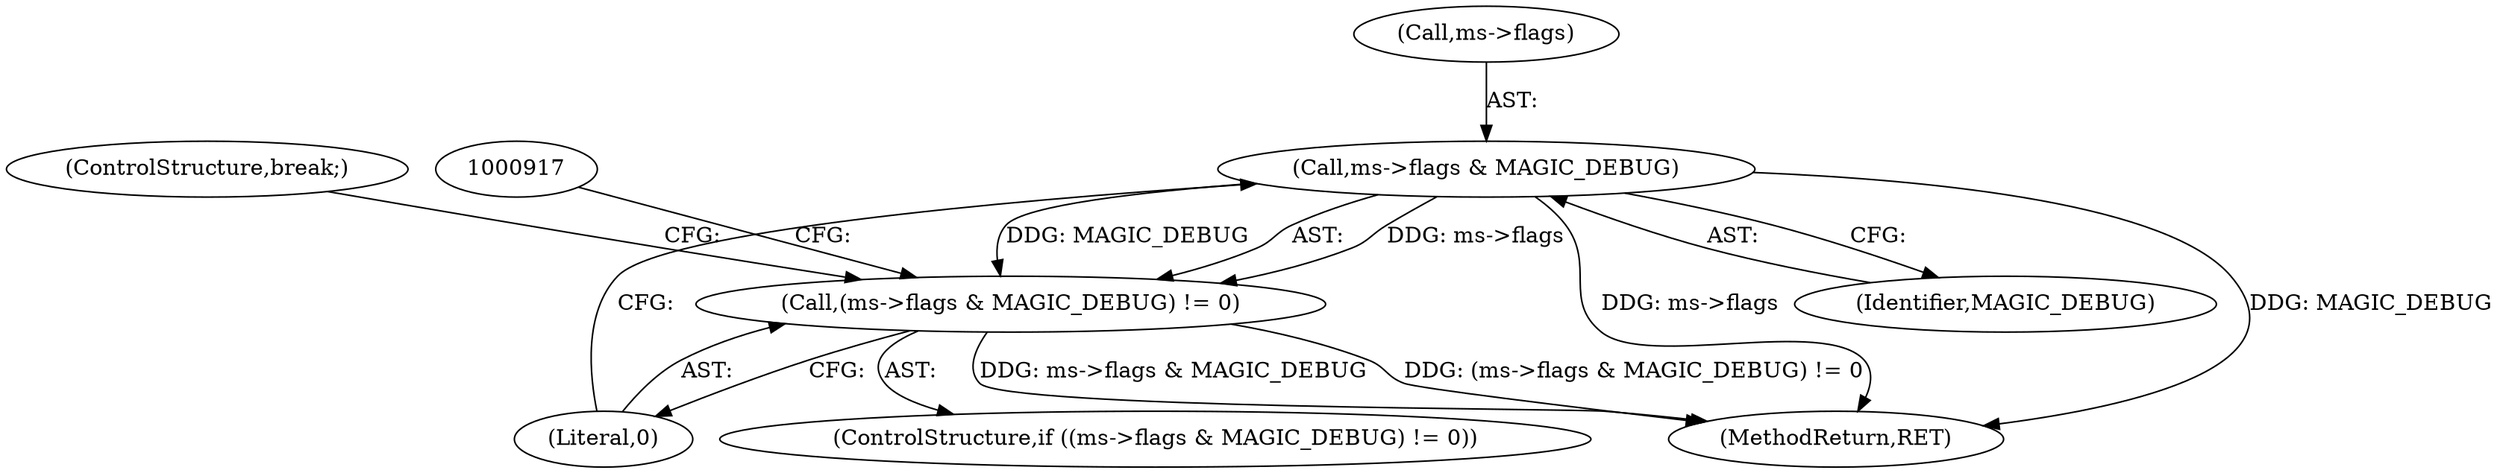 digraph "0_file_74cafd7de9ec99a14f4480927580e501c8f852c3@pointer" {
"1000910" [label="(Call,ms->flags & MAGIC_DEBUG)"];
"1000909" [label="(Call,(ms->flags & MAGIC_DEBUG) != 0)"];
"1000908" [label="(ControlStructure,if ((ms->flags & MAGIC_DEBUG) != 0))"];
"1000931" [label="(ControlStructure,break;)"];
"1000976" [label="(MethodReturn,RET)"];
"1000911" [label="(Call,ms->flags)"];
"1000915" [label="(Literal,0)"];
"1000910" [label="(Call,ms->flags & MAGIC_DEBUG)"];
"1000914" [label="(Identifier,MAGIC_DEBUG)"];
"1000909" [label="(Call,(ms->flags & MAGIC_DEBUG) != 0)"];
"1000910" -> "1000909"  [label="AST: "];
"1000910" -> "1000914"  [label="CFG: "];
"1000911" -> "1000910"  [label="AST: "];
"1000914" -> "1000910"  [label="AST: "];
"1000915" -> "1000910"  [label="CFG: "];
"1000910" -> "1000976"  [label="DDG: ms->flags"];
"1000910" -> "1000976"  [label="DDG: MAGIC_DEBUG"];
"1000910" -> "1000909"  [label="DDG: ms->flags"];
"1000910" -> "1000909"  [label="DDG: MAGIC_DEBUG"];
"1000909" -> "1000908"  [label="AST: "];
"1000909" -> "1000915"  [label="CFG: "];
"1000915" -> "1000909"  [label="AST: "];
"1000917" -> "1000909"  [label="CFG: "];
"1000931" -> "1000909"  [label="CFG: "];
"1000909" -> "1000976"  [label="DDG: ms->flags & MAGIC_DEBUG"];
"1000909" -> "1000976"  [label="DDG: (ms->flags & MAGIC_DEBUG) != 0"];
}
